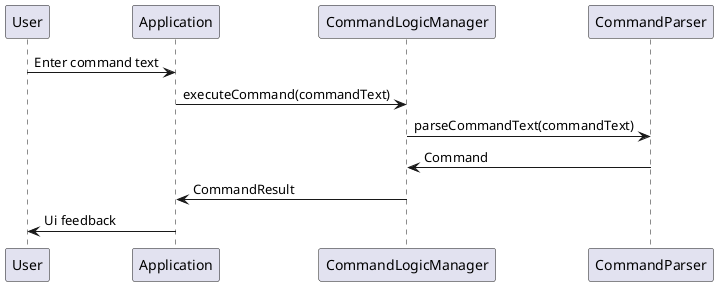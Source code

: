 @startuml
User -> Application: Enter command text
Application -> CommandLogicManager: executeCommand(commandText)
CommandLogicManager -> CommandParser: parseCommandText(commandText)
CommandParser -> CommandLogicManager: Command
CommandLogicManager -> Application: CommandResult
Application -> User: Ui feedback
@enduml
